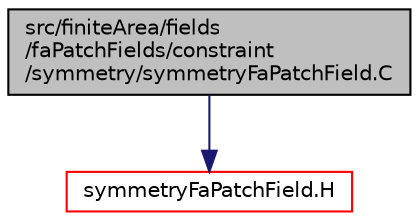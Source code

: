 digraph "src/finiteArea/fields/faPatchFields/constraint/symmetry/symmetryFaPatchField.C"
{
  bgcolor="transparent";
  edge [fontname="Helvetica",fontsize="10",labelfontname="Helvetica",labelfontsize="10"];
  node [fontname="Helvetica",fontsize="10",shape=record];
  Node1 [label="src/finiteArea/fields\l/faPatchFields/constraint\l/symmetry/symmetryFaPatchField.C",height=0.2,width=0.4,color="black", fillcolor="grey75", style="filled" fontcolor="black"];
  Node1 -> Node2 [color="midnightblue",fontsize="10",style="solid",fontname="Helvetica"];
  Node2 [label="symmetryFaPatchField.H",height=0.2,width=0.4,color="red",URL="$symmetryFaPatchField_8H.html"];
}
